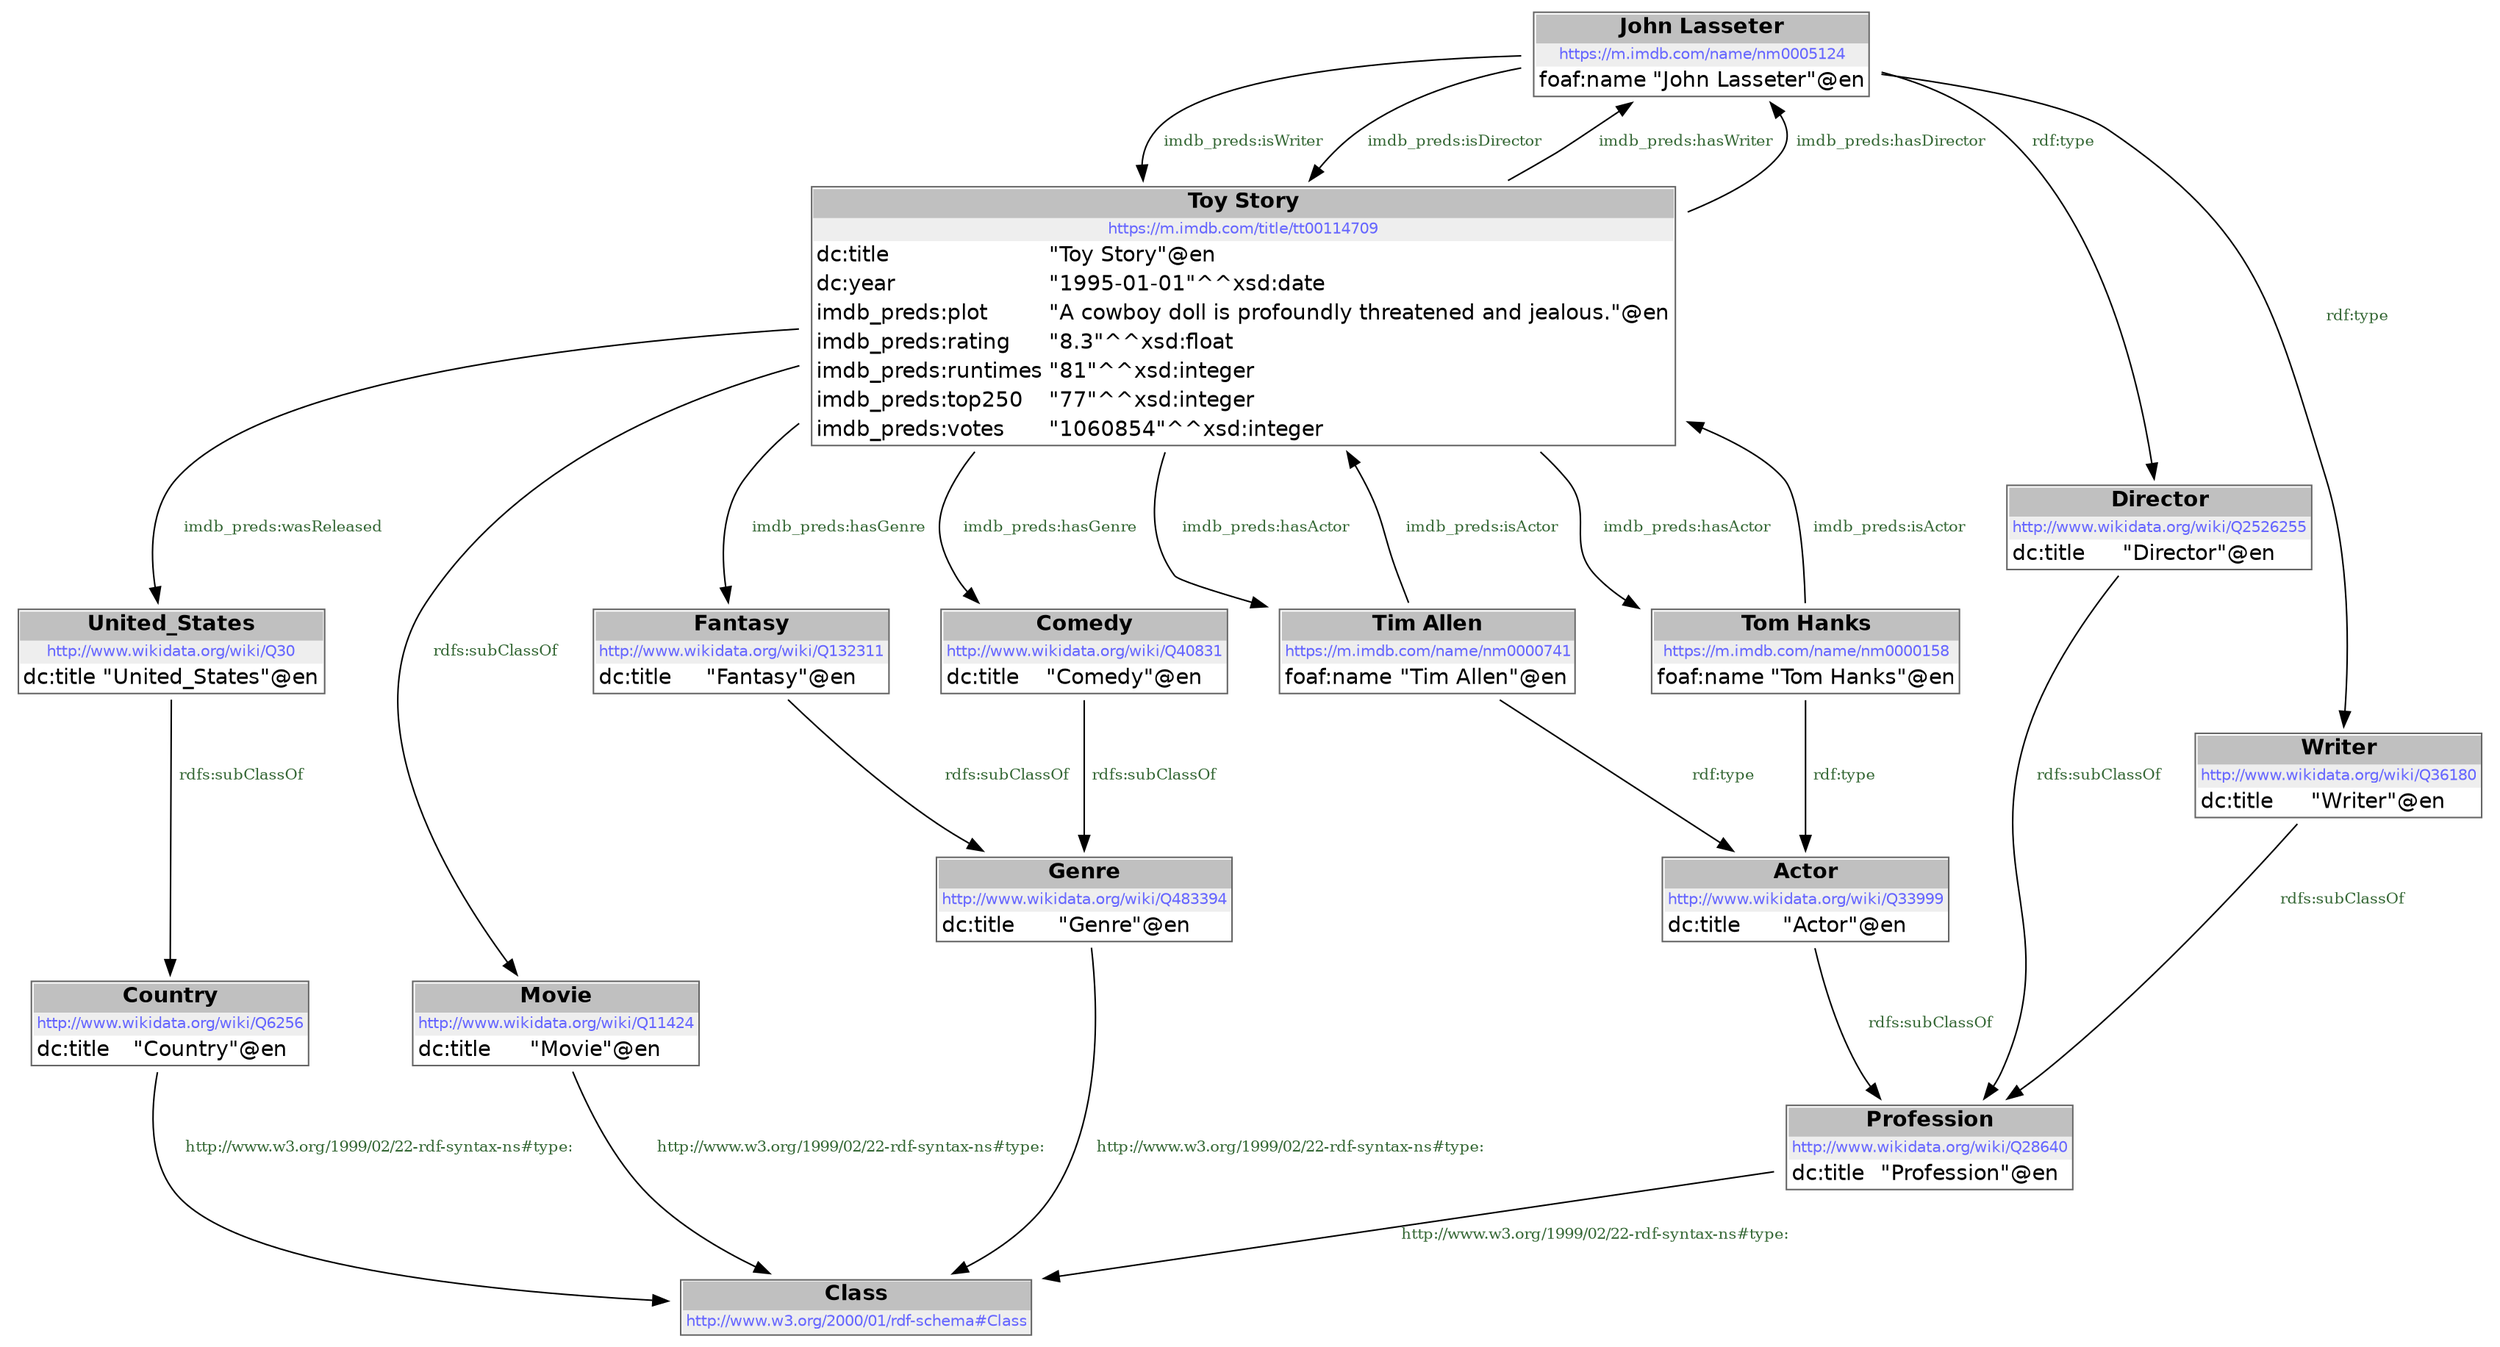 digraph { 
 node [ fontname="DejaVu Sans" ] ; 
	node0 -> node1 [ color=BLACK, label=< <font point-size='10' color='#336633'>rdf:type</font> > ] ;
	node2 -> node3 [ color=BLACK, label=< <font point-size='10' color='#336633'>http://www.w3.org/1999/02/22-rdf-syntax-ns#type:</font> > ] ;
	node0 -> node5 [ color=BLACK, label=< <font point-size='10' color='#336633'>rdf:type</font> > ] ;
	node4 -> node2 [ color=BLACK, label=< <font point-size='10' color='#336633'>rdfs:subClassOf</font> > ] ;
	node7 -> node8 [ color=BLACK, label=< <font point-size='10' color='#336633'>rdfs:subClassOf</font> > ] ;
	node0 -> node6 [ color=BLACK, label=< <font point-size='10' color='#336633'>imdb_preds:isWriter</font> > ] ;
	node10 -> node6 [ color=BLACK, label=< <font point-size='10' color='#336633'>imdb_preds:isActor</font> > ] ;
	node6 -> node11 [ color=BLACK, label=< <font point-size='10' color='#336633'>rdfs:subClassOf</font> > ] ;
	node1 -> node12 [ color=BLACK, label=< <font point-size='10' color='#336633'>rdfs:subClassOf</font> > ] ;
	node6 -> node13 [ color=BLACK, label=< <font point-size='10' color='#336633'>imdb_preds:hasGenre</font> > ] ;
	node6 -> node4 [ color=BLACK, label=< <font point-size='10' color='#336633'>imdb_preds:hasGenre</font> > ] ;
	node14 -> node9 [ color=BLACK, label=< <font point-size='10' color='#336633'>rdf:type</font> > ] ;
	node12 -> node3 [ color=BLACK, label=< <font point-size='10' color='#336633'>http://www.w3.org/1999/02/22-rdf-syntax-ns#type:</font> > ] ;
	node13 -> node2 [ color=BLACK, label=< <font point-size='10' color='#336633'>rdfs:subClassOf</font> > ] ;
	node9 -> node12 [ color=BLACK, label=< <font point-size='10' color='#336633'>rdfs:subClassOf</font> > ] ;
	node6 -> node0 [ color=BLACK, label=< <font point-size='10' color='#336633'>imdb_preds:hasWriter</font> > ] ;
	node6 -> node7 [ color=BLACK, label=< <font point-size='10' color='#336633'>imdb_preds:wasReleased</font> > ] ;
	node14 -> node6 [ color=BLACK, label=< <font point-size='10' color='#336633'>imdb_preds:isActor</font> > ] ;
	node11 -> node3 [ color=BLACK, label=< <font point-size='10' color='#336633'>http://www.w3.org/1999/02/22-rdf-syntax-ns#type:</font> > ] ;
	node5 -> node12 [ color=BLACK, label=< <font point-size='10' color='#336633'>rdfs:subClassOf</font> > ] ;
	node10 -> node9 [ color=BLACK, label=< <font point-size='10' color='#336633'>rdf:type</font> > ] ;
	node6 -> node0 [ color=BLACK, label=< <font point-size='10' color='#336633'>imdb_preds:hasDirector</font> > ] ;
	node6 -> node10 [ color=BLACK, label=< <font point-size='10' color='#336633'>imdb_preds:hasActor</font> > ] ;
	node0 -> node6 [ color=BLACK, label=< <font point-size='10' color='#336633'>imdb_preds:isDirector</font> > ] ;
	node8 -> node3 [ color=BLACK, label=< <font point-size='10' color='#336633'>http://www.w3.org/1999/02/22-rdf-syntax-ns#type:</font> > ] ;
	node6 -> node14 [ color=BLACK, label=< <font point-size='10' color='#336633'>imdb_preds:hasActor</font> > ] ;
# https://m.imdb.com/name/nm0005124 node0
node0 [ shape=none, color=black label=< <table color='#666666' cellborder='0' cellspacing='0' border='1'><tr><td colspan='2' bgcolor='grey'><B>John Lasseter</B></td></tr><tr><td href='https://m.imdb.com/name/nm0005124' bgcolor='#eeeeee' colspan='2'><font point-size='10' color='#6666ff'>https://m.imdb.com/name/nm0005124</font></td></tr><tr><td align='left'>foaf:name</td><td align='left'>&quot;John Lasseter&quot;@en</td></tr></table> > ] 
# http://www.wikidata.org/wiki/Q2526255 node1
node1 [ shape=none, color=black label=< <table color='#666666' cellborder='0' cellspacing='0' border='1'><tr><td colspan='2' bgcolor='grey'><B>Director</B></td></tr><tr><td href='http://www.wikidata.org/wiki/Q2526255' bgcolor='#eeeeee' colspan='2'><font point-size='10' color='#6666ff'>http://www.wikidata.org/wiki/Q2526255</font></td></tr><tr><td align='left'>dc:title</td><td align='left'>&quot;Director&quot;@en</td></tr></table> > ] 
# http://www.wikidata.org/wiki/Q483394 node2
node2 [ shape=none, color=black label=< <table color='#666666' cellborder='0' cellspacing='0' border='1'><tr><td colspan='2' bgcolor='grey'><B>Genre</B></td></tr><tr><td href='http://www.wikidata.org/wiki/Q483394' bgcolor='#eeeeee' colspan='2'><font point-size='10' color='#6666ff'>http://www.wikidata.org/wiki/Q483394</font></td></tr><tr><td align='left'>dc:title</td><td align='left'>&quot;Genre&quot;@en</td></tr></table> > ] 
# http://www.w3.org/2000/01/rdf-schema#Class node3
node3 [ shape=none, color=black label=< <table color='#666666' cellborder='0' cellspacing='0' border='1'><tr><td colspan='2' bgcolor='grey'><B>Class</B></td></tr><tr><td href='http://www.w3.org/2000/01/rdf-schema#Class' bgcolor='#eeeeee' colspan='2'><font point-size='10' color='#6666ff'>http://www.w3.org/2000/01/rdf-schema#Class</font></td></tr></table> > ] 
# http://www.wikidata.org/wiki/Q132311 node4
node4 [ shape=none, color=black label=< <table color='#666666' cellborder='0' cellspacing='0' border='1'><tr><td colspan='2' bgcolor='grey'><B>Fantasy</B></td></tr><tr><td href='http://www.wikidata.org/wiki/Q132311' bgcolor='#eeeeee' colspan='2'><font point-size='10' color='#6666ff'>http://www.wikidata.org/wiki/Q132311</font></td></tr><tr><td align='left'>dc:title</td><td align='left'>&quot;Fantasy&quot;@en</td></tr></table> > ] 
# http://www.wikidata.org/wiki/Q36180 node5
node5 [ shape=none, color=black label=< <table color='#666666' cellborder='0' cellspacing='0' border='1'><tr><td colspan='2' bgcolor='grey'><B>Writer</B></td></tr><tr><td href='http://www.wikidata.org/wiki/Q36180' bgcolor='#eeeeee' colspan='2'><font point-size='10' color='#6666ff'>http://www.wikidata.org/wiki/Q36180</font></td></tr><tr><td align='left'>dc:title</td><td align='left'>&quot;Writer&quot;@en</td></tr></table> > ] 
# https://m.imdb.com/title/tt00114709 node6
node6 [ shape=none, color=black label=< <table color='#666666' cellborder='0' cellspacing='0' border='1'><tr><td colspan='2' bgcolor='grey'><B>Toy Story</B></td></tr><tr><td href='https://m.imdb.com/title/tt00114709' bgcolor='#eeeeee' colspan='2'><font point-size='10' color='#6666ff'>https://m.imdb.com/title/tt00114709</font></td></tr><tr><td align='left'>dc:title</td><td align='left'>&quot;Toy Story&quot;@en</td></tr><tr><td align='left'>dc:year</td><td align='left'>&quot;1995-01-01&quot;^^xsd:date</td></tr><tr><td align='left'>imdb_preds:plot</td><td align='left'>&quot;A cowboy doll is profoundly threatened and jealous.&quot;@en</td></tr><tr><td align='left'>imdb_preds:rating</td><td align='left'>&quot;8.3&quot;^^xsd:float</td></tr><tr><td align='left'>imdb_preds:runtimes</td><td align='left'>&quot;81&quot;^^xsd:integer</td></tr><tr><td align='left'>imdb_preds:top250</td><td align='left'>&quot;77&quot;^^xsd:integer</td></tr><tr><td align='left'>imdb_preds:votes</td><td align='left'>&quot;1060854&quot;^^xsd:integer</td></tr></table> > ] 
# http://www.wikidata.org/wiki/Q30 node7
node7 [ shape=none, color=black label=< <table color='#666666' cellborder='0' cellspacing='0' border='1'><tr><td colspan='2' bgcolor='grey'><B>United_States</B></td></tr><tr><td href='http://www.wikidata.org/wiki/Q30' bgcolor='#eeeeee' colspan='2'><font point-size='10' color='#6666ff'>http://www.wikidata.org/wiki/Q30</font></td></tr><tr><td align='left'>dc:title</td><td align='left'>&quot;United_States&quot;@en</td></tr></table> > ] 
# http://www.wikidata.org/wiki/Q6256 node8
node8 [ shape=none, color=black label=< <table color='#666666' cellborder='0' cellspacing='0' border='1'><tr><td colspan='2' bgcolor='grey'><B>Country</B></td></tr><tr><td href='http://www.wikidata.org/wiki/Q6256' bgcolor='#eeeeee' colspan='2'><font point-size='10' color='#6666ff'>http://www.wikidata.org/wiki/Q6256</font></td></tr><tr><td align='left'>dc:title</td><td align='left'>&quot;Country&quot;@en</td></tr></table> > ] 
# http://www.wikidata.org/wiki/Q33999 node9
node9 [ shape=none, color=black label=< <table color='#666666' cellborder='0' cellspacing='0' border='1'><tr><td colspan='2' bgcolor='grey'><B>Actor</B></td></tr><tr><td href='http://www.wikidata.org/wiki/Q33999' bgcolor='#eeeeee' colspan='2'><font point-size='10' color='#6666ff'>http://www.wikidata.org/wiki/Q33999</font></td></tr><tr><td align='left'>dc:title</td><td align='left'>&quot;Actor&quot;@en</td></tr></table> > ] 
# https://m.imdb.com/name/nm0000741 node10
node10 [ shape=none, color=black label=< <table color='#666666' cellborder='0' cellspacing='0' border='1'><tr><td colspan='2' bgcolor='grey'><B>Tim Allen</B></td></tr><tr><td href='https://m.imdb.com/name/nm0000741' bgcolor='#eeeeee' colspan='2'><font point-size='10' color='#6666ff'>https://m.imdb.com/name/nm0000741</font></td></tr><tr><td align='left'>foaf:name</td><td align='left'>&quot;Tim Allen&quot;@en</td></tr></table> > ] 
# http://www.wikidata.org/wiki/Q11424 node11
node11 [ shape=none, color=black label=< <table color='#666666' cellborder='0' cellspacing='0' border='1'><tr><td colspan='2' bgcolor='grey'><B>Movie</B></td></tr><tr><td href='http://www.wikidata.org/wiki/Q11424' bgcolor='#eeeeee' colspan='2'><font point-size='10' color='#6666ff'>http://www.wikidata.org/wiki/Q11424</font></td></tr><tr><td align='left'>dc:title</td><td align='left'>&quot;Movie&quot;@en</td></tr></table> > ] 
# http://www.wikidata.org/wiki/Q28640 node12
node12 [ shape=none, color=black label=< <table color='#666666' cellborder='0' cellspacing='0' border='1'><tr><td colspan='2' bgcolor='grey'><B>Profession</B></td></tr><tr><td href='http://www.wikidata.org/wiki/Q28640' bgcolor='#eeeeee' colspan='2'><font point-size='10' color='#6666ff'>http://www.wikidata.org/wiki/Q28640</font></td></tr><tr><td align='left'>dc:title</td><td align='left'>&quot;Profession&quot;@en</td></tr></table> > ] 
# http://www.wikidata.org/wiki/Q40831 node13
node13 [ shape=none, color=black label=< <table color='#666666' cellborder='0' cellspacing='0' border='1'><tr><td colspan='2' bgcolor='grey'><B>Comedy</B></td></tr><tr><td href='http://www.wikidata.org/wiki/Q40831' bgcolor='#eeeeee' colspan='2'><font point-size='10' color='#6666ff'>http://www.wikidata.org/wiki/Q40831</font></td></tr><tr><td align='left'>dc:title</td><td align='left'>&quot;Comedy&quot;@en</td></tr></table> > ] 
# https://m.imdb.com/name/nm0000158 node14
node14 [ shape=none, color=black label=< <table color='#666666' cellborder='0' cellspacing='0' border='1'><tr><td colspan='2' bgcolor='grey'><B>Tom Hanks</B></td></tr><tr><td href='https://m.imdb.com/name/nm0000158' bgcolor='#eeeeee' colspan='2'><font point-size='10' color='#6666ff'>https://m.imdb.com/name/nm0000158</font></td></tr><tr><td align='left'>foaf:name</td><td align='left'>&quot;Tom Hanks&quot;@en</td></tr></table> > ] 
}
